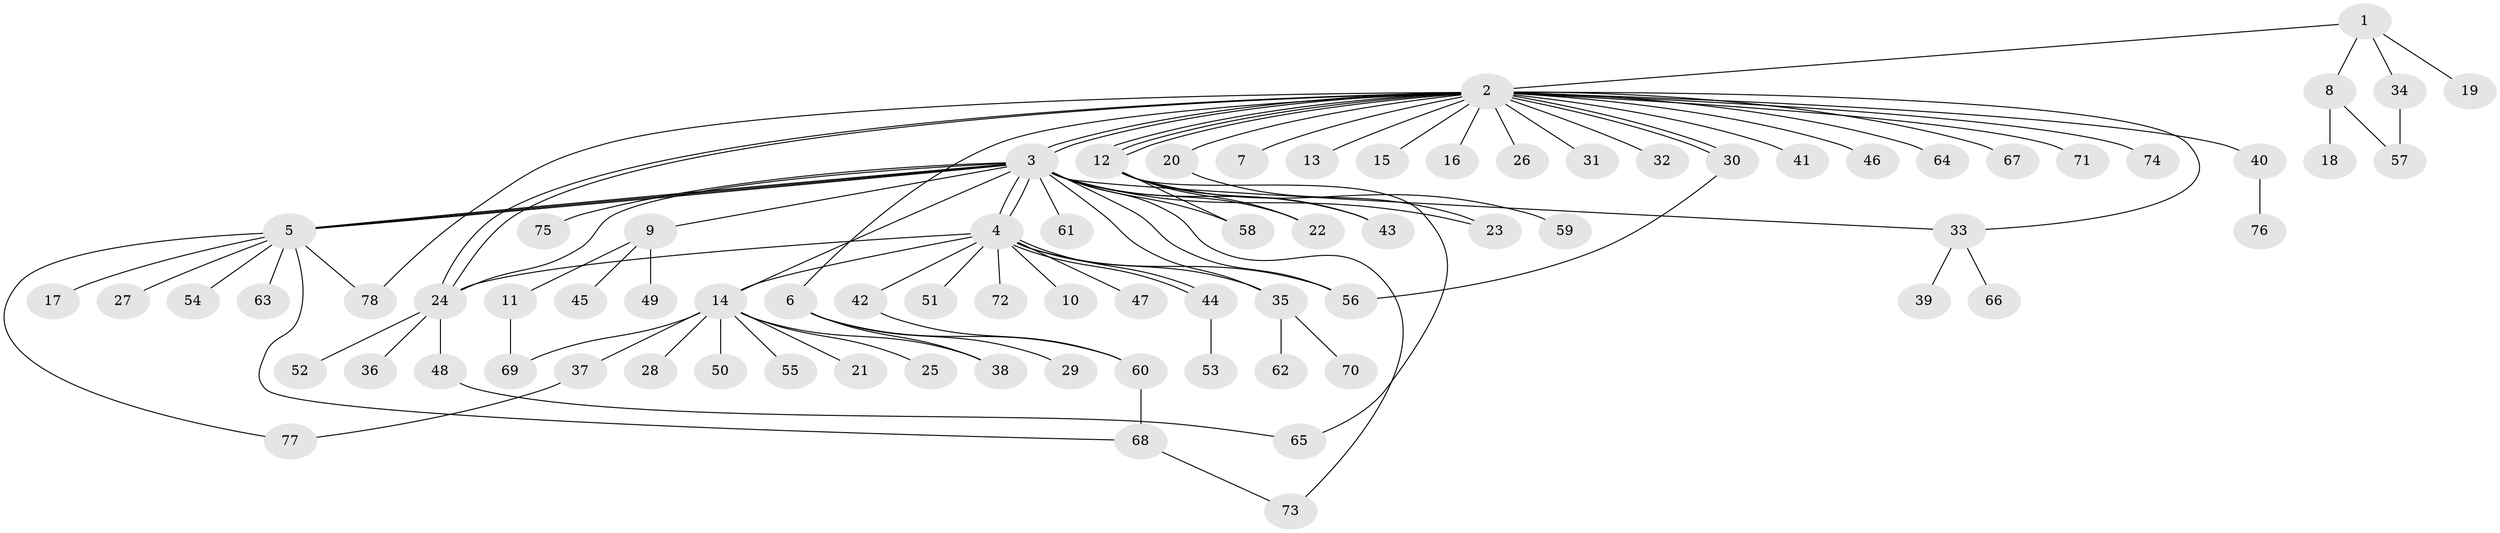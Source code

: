// coarse degree distribution, {3: 0.1, 27: 0.016666666666666666, 19: 0.016666666666666666, 13: 0.016666666666666666, 10: 0.016666666666666666, 4: 0.03333333333333333, 1: 0.5666666666666667, 2: 0.18333333333333332, 8: 0.016666666666666666, 9: 0.016666666666666666, 6: 0.016666666666666666}
// Generated by graph-tools (version 1.1) at 2025/41/03/06/25 10:41:45]
// undirected, 78 vertices, 106 edges
graph export_dot {
graph [start="1"]
  node [color=gray90,style=filled];
  1;
  2;
  3;
  4;
  5;
  6;
  7;
  8;
  9;
  10;
  11;
  12;
  13;
  14;
  15;
  16;
  17;
  18;
  19;
  20;
  21;
  22;
  23;
  24;
  25;
  26;
  27;
  28;
  29;
  30;
  31;
  32;
  33;
  34;
  35;
  36;
  37;
  38;
  39;
  40;
  41;
  42;
  43;
  44;
  45;
  46;
  47;
  48;
  49;
  50;
  51;
  52;
  53;
  54;
  55;
  56;
  57;
  58;
  59;
  60;
  61;
  62;
  63;
  64;
  65;
  66;
  67;
  68;
  69;
  70;
  71;
  72;
  73;
  74;
  75;
  76;
  77;
  78;
  1 -- 2;
  1 -- 8;
  1 -- 19;
  1 -- 34;
  2 -- 3;
  2 -- 3;
  2 -- 6;
  2 -- 7;
  2 -- 12;
  2 -- 12;
  2 -- 12;
  2 -- 13;
  2 -- 15;
  2 -- 16;
  2 -- 20;
  2 -- 24;
  2 -- 24;
  2 -- 26;
  2 -- 30;
  2 -- 30;
  2 -- 31;
  2 -- 32;
  2 -- 33;
  2 -- 40;
  2 -- 41;
  2 -- 46;
  2 -- 64;
  2 -- 67;
  2 -- 71;
  2 -- 74;
  2 -- 78;
  3 -- 4;
  3 -- 4;
  3 -- 5;
  3 -- 5;
  3 -- 5;
  3 -- 9;
  3 -- 14;
  3 -- 22;
  3 -- 23;
  3 -- 24;
  3 -- 33;
  3 -- 35;
  3 -- 43;
  3 -- 56;
  3 -- 58;
  3 -- 61;
  3 -- 73;
  3 -- 75;
  4 -- 10;
  4 -- 14;
  4 -- 24;
  4 -- 35;
  4 -- 42;
  4 -- 44;
  4 -- 44;
  4 -- 47;
  4 -- 51;
  4 -- 56;
  4 -- 72;
  5 -- 17;
  5 -- 27;
  5 -- 54;
  5 -- 63;
  5 -- 68;
  5 -- 77;
  5 -- 78;
  6 -- 29;
  6 -- 38;
  6 -- 60;
  8 -- 18;
  8 -- 57;
  9 -- 11;
  9 -- 45;
  9 -- 49;
  11 -- 69;
  12 -- 22;
  12 -- 43;
  12 -- 58;
  12 -- 59;
  12 -- 65;
  14 -- 21;
  14 -- 25;
  14 -- 28;
  14 -- 37;
  14 -- 38;
  14 -- 50;
  14 -- 55;
  14 -- 69;
  20 -- 23;
  24 -- 36;
  24 -- 48;
  24 -- 52;
  30 -- 56;
  33 -- 39;
  33 -- 66;
  34 -- 57;
  35 -- 62;
  35 -- 70;
  37 -- 77;
  40 -- 76;
  42 -- 60;
  44 -- 53;
  48 -- 65;
  60 -- 68;
  68 -- 73;
}
